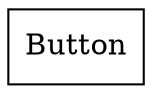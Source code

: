 strict digraph class_diagram {
  rankdir=LR;
  Button[
    label="Button",
    URL="Button.html",
    tooltip="org.as2lib.sample.filebrowser.view.navigation.Button",
    shape="record"
  ];
}
